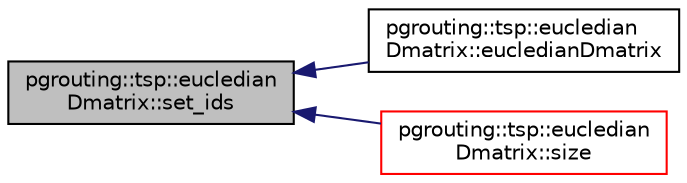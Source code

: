 digraph "pgrouting::tsp::eucledianDmatrix::set_ids"
{
  edge [fontname="Helvetica",fontsize="10",labelfontname="Helvetica",labelfontsize="10"];
  node [fontname="Helvetica",fontsize="10",shape=record];
  rankdir="LR";
  Node64 [label="pgrouting::tsp::eucledian\lDmatrix::set_ids",height=0.2,width=0.4,color="black", fillcolor="grey75", style="filled", fontcolor="black"];
  Node64 -> Node65 [dir="back",color="midnightblue",fontsize="10",style="solid",fontname="Helvetica"];
  Node65 [label="pgrouting::tsp::eucledian\lDmatrix::eucledianDmatrix",height=0.2,width=0.4,color="black", fillcolor="white", style="filled",URL="$classpgrouting_1_1tsp_1_1eucledianDmatrix.html#a7649c7ede822e5c8c3719a3b332162fd"];
  Node64 -> Node66 [dir="back",color="midnightblue",fontsize="10",style="solid",fontname="Helvetica"];
  Node66 [label="pgrouting::tsp::eucledian\lDmatrix::size",height=0.2,width=0.4,color="red", fillcolor="white", style="filled",URL="$classpgrouting_1_1tsp_1_1eucledianDmatrix.html#a50c3846e8877e23b6f18774fbd467e97",tooltip="|idx| "];
}
